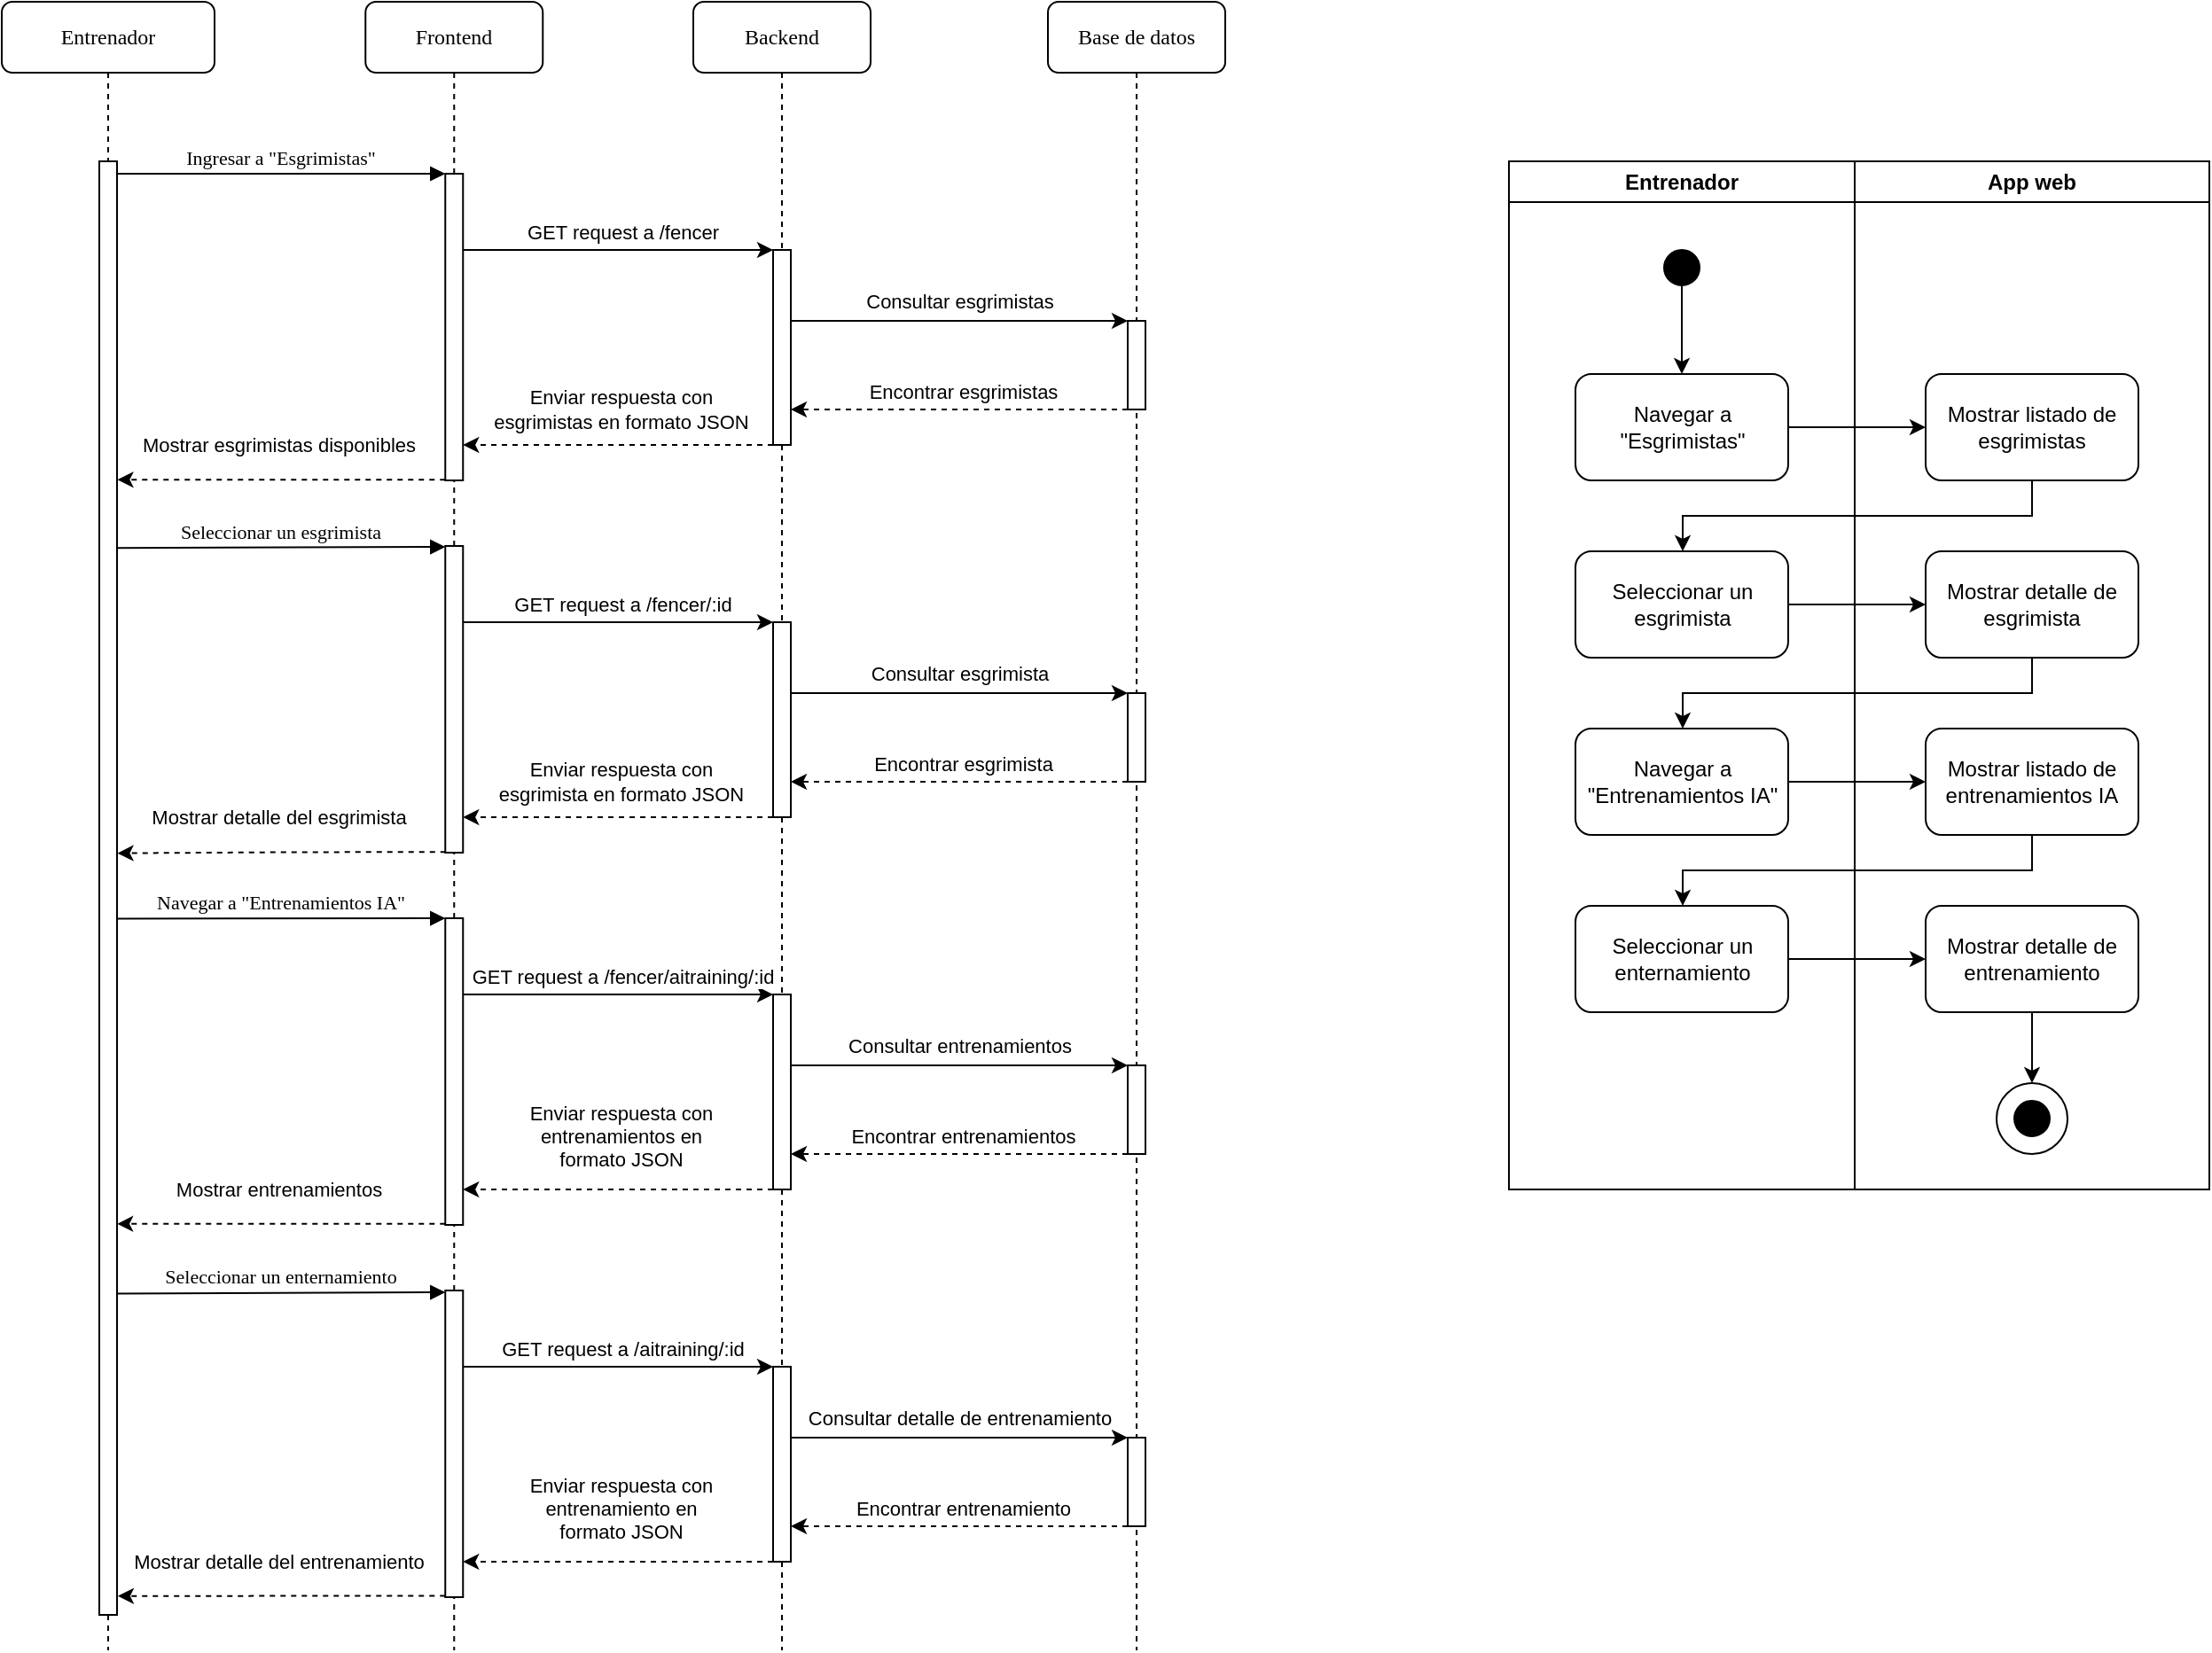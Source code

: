 <mxfile version="21.6.6" type="device">
  <diagram id="Gi5_93j05Tq5kSE1P_lF" name="Page-2">
    <mxGraphModel dx="1055" dy="622" grid="1" gridSize="10" guides="1" tooltips="1" connect="1" arrows="1" fold="1" page="1" pageScale="1" pageWidth="850" pageHeight="1100" math="0" shadow="0">
      <root>
        <mxCell id="0" />
        <mxCell id="1" parent="0" />
        <mxCell id="ZZxpTI72Ch4nWyN-9ozh-1" value="Backend" style="shape=umlLifeline;perimeter=lifelinePerimeter;whiteSpace=wrap;html=1;container=0;collapsible=0;recursiveResize=0;outlineConnect=0;rounded=1;shadow=0;comic=0;labelBackgroundColor=none;strokeWidth=1;fontFamily=Verdana;fontSize=12;align=center;" parent="1" vertex="1">
          <mxGeometry x="620" y="90" width="100" height="930" as="geometry" />
        </mxCell>
        <mxCell id="ZZxpTI72Ch4nWyN-9ozh-6" value="Base de datos" style="shape=umlLifeline;perimeter=lifelinePerimeter;whiteSpace=wrap;html=1;container=0;collapsible=0;recursiveResize=0;outlineConnect=0;rounded=1;shadow=0;comic=0;labelBackgroundColor=none;strokeWidth=1;fontFamily=Verdana;fontSize=12;align=center;" parent="1" vertex="1">
          <mxGeometry x="820" y="90" width="100" height="930" as="geometry" />
        </mxCell>
        <mxCell id="ZZxpTI72Ch4nWyN-9ozh-11" value="Entrenador" style="shape=umlLifeline;perimeter=lifelinePerimeter;whiteSpace=wrap;html=1;container=0;collapsible=0;recursiveResize=0;outlineConnect=0;rounded=1;shadow=0;comic=0;labelBackgroundColor=none;strokeWidth=1;fontFamily=Verdana;fontSize=12;align=center;" parent="1" vertex="1">
          <mxGeometry x="230" y="90" width="120" height="930" as="geometry" />
        </mxCell>
        <mxCell id="ZZxpTI72Ch4nWyN-9ozh-21" value="Frontend" style="shape=umlLifeline;perimeter=lifelinePerimeter;whiteSpace=wrap;html=1;container=0;collapsible=0;recursiveResize=0;outlineConnect=0;rounded=1;shadow=0;comic=0;labelBackgroundColor=none;strokeWidth=1;fontFamily=Verdana;fontSize=12;align=center;" parent="1" vertex="1">
          <mxGeometry x="435.13" y="90" width="100" height="930" as="geometry" />
        </mxCell>
        <mxCell id="ZZxpTI72Ch4nWyN-9ozh-12" value="" style="html=1;points=[];perimeter=orthogonalPerimeter;rounded=0;shadow=0;comic=0;labelBackgroundColor=none;strokeWidth=1;fontFamily=Verdana;fontSize=12;align=center;" parent="1" vertex="1">
          <mxGeometry x="285" y="180" width="10" height="820" as="geometry" />
        </mxCell>
        <mxCell id="mXo3GQkAn6UmXGM8vVlt-14" style="edgeStyle=orthogonalEdgeStyle;rounded=0;orthogonalLoop=1;jettySize=auto;html=1;" parent="1" source="UpYW0VXzlztQtEfswIcR-47" target="UpYW0VXzlztQtEfswIcR-48" edge="1">
          <mxGeometry relative="1" as="geometry">
            <Array as="points">
              <mxPoint x="770" y="270" />
              <mxPoint x="770" y="270" />
            </Array>
          </mxGeometry>
        </mxCell>
        <mxCell id="mXo3GQkAn6UmXGM8vVlt-15" value="Consultar esgrimistas" style="edgeLabel;html=1;align=center;verticalAlign=middle;resizable=0;points=[];" parent="mXo3GQkAn6UmXGM8vVlt-14" vertex="1" connectable="0">
          <mxGeometry x="-0.063" relative="1" as="geometry">
            <mxPoint x="6" y="-11" as="offset" />
          </mxGeometry>
        </mxCell>
        <mxCell id="mXo3GQkAn6UmXGM8vVlt-18" style="edgeStyle=orthogonalEdgeStyle;rounded=0;orthogonalLoop=1;jettySize=auto;html=1;dashed=1;" parent="1" source="UpYW0VXzlztQtEfswIcR-47" target="UpYW0VXzlztQtEfswIcR-55" edge="1">
          <mxGeometry relative="1" as="geometry">
            <Array as="points">
              <mxPoint x="610" y="340" />
              <mxPoint x="610" y="340" />
            </Array>
          </mxGeometry>
        </mxCell>
        <mxCell id="mXo3GQkAn6UmXGM8vVlt-19" value="Enviar respuesta con &lt;br&gt;esgrimistas en formato JSON" style="edgeLabel;html=1;align=center;verticalAlign=middle;resizable=0;points=[];" parent="mXo3GQkAn6UmXGM8vVlt-18" vertex="1" connectable="0">
          <mxGeometry x="-0.018" y="1" relative="1" as="geometry">
            <mxPoint y="-21" as="offset" />
          </mxGeometry>
        </mxCell>
        <mxCell id="UpYW0VXzlztQtEfswIcR-47" value="" style="html=1;points=[];perimeter=orthogonalPerimeter;rounded=0;shadow=0;comic=0;labelBackgroundColor=none;strokeWidth=1;fontFamily=Verdana;fontSize=12;align=center;" parent="1" vertex="1">
          <mxGeometry x="665" y="230" width="10" height="110" as="geometry" />
        </mxCell>
        <mxCell id="mXo3GQkAn6UmXGM8vVlt-16" style="edgeStyle=orthogonalEdgeStyle;rounded=0;orthogonalLoop=1;jettySize=auto;html=1;dashed=1;" parent="1" source="UpYW0VXzlztQtEfswIcR-48" target="UpYW0VXzlztQtEfswIcR-47" edge="1">
          <mxGeometry relative="1" as="geometry">
            <Array as="points">
              <mxPoint x="820" y="320" />
              <mxPoint x="820" y="320" />
            </Array>
          </mxGeometry>
        </mxCell>
        <mxCell id="mXo3GQkAn6UmXGM8vVlt-17" value="Encontrar esgrimistas" style="edgeLabel;html=1;align=center;verticalAlign=middle;resizable=0;points=[];" parent="mXo3GQkAn6UmXGM8vVlt-16" vertex="1" connectable="0">
          <mxGeometry x="-0.021" y="3" relative="1" as="geometry">
            <mxPoint y="-13" as="offset" />
          </mxGeometry>
        </mxCell>
        <mxCell id="UpYW0VXzlztQtEfswIcR-48" value="" style="html=1;points=[];perimeter=orthogonalPerimeter;rounded=0;shadow=0;comic=0;labelBackgroundColor=none;strokeWidth=1;fontFamily=Verdana;fontSize=12;align=center;" parent="1" vertex="1">
          <mxGeometry x="865" y="270" width="10" height="50" as="geometry" />
        </mxCell>
        <mxCell id="UpYW0VXzlztQtEfswIcR-49" value="Ingresar a &quot;Esgrimistas&quot;" style="html=1;verticalAlign=bottom;endArrow=block;entryX=0;entryY=0;labelBackgroundColor=none;fontFamily=Verdana;fontSize=11;edgeStyle=elbowEdgeStyle;elbow=vertical;" parent="1" target="UpYW0VXzlztQtEfswIcR-55" edge="1">
          <mxGeometry x="-0.006" relative="1" as="geometry">
            <mxPoint x="295" y="187" as="sourcePoint" />
            <mxPoint as="offset" />
          </mxGeometry>
        </mxCell>
        <mxCell id="mXo3GQkAn6UmXGM8vVlt-9" style="edgeStyle=orthogonalEdgeStyle;rounded=0;orthogonalLoop=1;jettySize=auto;html=1;" parent="1" source="UpYW0VXzlztQtEfswIcR-55" target="UpYW0VXzlztQtEfswIcR-47" edge="1">
          <mxGeometry relative="1" as="geometry">
            <Array as="points">
              <mxPoint x="580" y="230" />
              <mxPoint x="580" y="230" />
            </Array>
          </mxGeometry>
        </mxCell>
        <mxCell id="mXo3GQkAn6UmXGM8vVlt-12" value="GET request a /fencer" style="edgeLabel;html=1;align=center;verticalAlign=middle;resizable=0;points=[];" parent="mXo3GQkAn6UmXGM8vVlt-9" vertex="1" connectable="0">
          <mxGeometry x="0.131" y="1" relative="1" as="geometry">
            <mxPoint x="-9" y="-9" as="offset" />
          </mxGeometry>
        </mxCell>
        <mxCell id="mXo3GQkAn6UmXGM8vVlt-20" style="edgeStyle=orthogonalEdgeStyle;rounded=0;orthogonalLoop=1;jettySize=auto;html=1;entryX=1.025;entryY=0.219;entryDx=0;entryDy=0;entryPerimeter=0;dashed=1;" parent="1" source="UpYW0VXzlztQtEfswIcR-55" target="ZZxpTI72Ch4nWyN-9ozh-12" edge="1">
          <mxGeometry relative="1" as="geometry">
            <Array as="points">
              <mxPoint x="400" y="360" />
            </Array>
            <mxPoint x="300" y="360" as="targetPoint" />
          </mxGeometry>
        </mxCell>
        <mxCell id="mXo3GQkAn6UmXGM8vVlt-21" value="Mostrar esgrimistas disponibles" style="edgeLabel;html=1;align=center;verticalAlign=middle;resizable=0;points=[];" parent="mXo3GQkAn6UmXGM8vVlt-20" vertex="1" connectable="0">
          <mxGeometry x="0.226" y="3" relative="1" as="geometry">
            <mxPoint x="19" y="-23" as="offset" />
          </mxGeometry>
        </mxCell>
        <mxCell id="UpYW0VXzlztQtEfswIcR-55" value="" style="html=1;points=[];perimeter=orthogonalPerimeter;rounded=0;shadow=0;comic=0;labelBackgroundColor=none;strokeWidth=1;fontFamily=Verdana;fontSize=12;align=center;" parent="1" vertex="1">
          <mxGeometry x="480.13" y="187" width="10" height="173" as="geometry" />
        </mxCell>
        <mxCell id="18j1XGoCvIrTiXG_NGVG-17" style="edgeStyle=orthogonalEdgeStyle;rounded=0;orthogonalLoop=1;jettySize=auto;html=1;" parent="1" source="18j1XGoCvIrTiXG_NGVG-21" target="18j1XGoCvIrTiXG_NGVG-24" edge="1">
          <mxGeometry relative="1" as="geometry">
            <Array as="points">
              <mxPoint x="770" y="480" />
              <mxPoint x="770" y="480" />
            </Array>
          </mxGeometry>
        </mxCell>
        <mxCell id="18j1XGoCvIrTiXG_NGVG-18" value="Consultar esgrimista" style="edgeLabel;html=1;align=center;verticalAlign=middle;resizable=0;points=[];" parent="18j1XGoCvIrTiXG_NGVG-17" vertex="1" connectable="0">
          <mxGeometry x="-0.063" relative="1" as="geometry">
            <mxPoint x="6" y="-11" as="offset" />
          </mxGeometry>
        </mxCell>
        <mxCell id="18j1XGoCvIrTiXG_NGVG-19" style="edgeStyle=orthogonalEdgeStyle;rounded=0;orthogonalLoop=1;jettySize=auto;html=1;dashed=1;" parent="1" source="18j1XGoCvIrTiXG_NGVG-21" target="18j1XGoCvIrTiXG_NGVG-30" edge="1">
          <mxGeometry relative="1" as="geometry">
            <Array as="points">
              <mxPoint x="610" y="550" />
              <mxPoint x="610" y="550" />
            </Array>
          </mxGeometry>
        </mxCell>
        <mxCell id="18j1XGoCvIrTiXG_NGVG-20" value="Enviar respuesta con&lt;br style=&quot;border-color: var(--border-color);&quot;&gt;esgrimista en formato JSON" style="edgeLabel;html=1;align=center;verticalAlign=middle;resizable=0;points=[];" parent="18j1XGoCvIrTiXG_NGVG-19" vertex="1" connectable="0">
          <mxGeometry x="-0.018" y="1" relative="1" as="geometry">
            <mxPoint y="-21" as="offset" />
          </mxGeometry>
        </mxCell>
        <mxCell id="18j1XGoCvIrTiXG_NGVG-21" value="" style="html=1;points=[];perimeter=orthogonalPerimeter;rounded=0;shadow=0;comic=0;labelBackgroundColor=none;strokeWidth=1;fontFamily=Verdana;fontSize=12;align=center;" parent="1" vertex="1">
          <mxGeometry x="665" y="440" width="10" height="110" as="geometry" />
        </mxCell>
        <mxCell id="18j1XGoCvIrTiXG_NGVG-22" style="edgeStyle=orthogonalEdgeStyle;rounded=0;orthogonalLoop=1;jettySize=auto;html=1;dashed=1;" parent="1" source="18j1XGoCvIrTiXG_NGVG-24" target="18j1XGoCvIrTiXG_NGVG-21" edge="1">
          <mxGeometry relative="1" as="geometry">
            <Array as="points">
              <mxPoint x="820" y="530" />
              <mxPoint x="820" y="530" />
            </Array>
          </mxGeometry>
        </mxCell>
        <mxCell id="18j1XGoCvIrTiXG_NGVG-23" value="Encontrar esgrimista" style="edgeLabel;html=1;align=center;verticalAlign=middle;resizable=0;points=[];" parent="18j1XGoCvIrTiXG_NGVG-22" vertex="1" connectable="0">
          <mxGeometry x="-0.021" y="3" relative="1" as="geometry">
            <mxPoint y="-13" as="offset" />
          </mxGeometry>
        </mxCell>
        <mxCell id="18j1XGoCvIrTiXG_NGVG-24" value="" style="html=1;points=[];perimeter=orthogonalPerimeter;rounded=0;shadow=0;comic=0;labelBackgroundColor=none;strokeWidth=1;fontFamily=Verdana;fontSize=12;align=center;" parent="1" vertex="1">
          <mxGeometry x="865" y="480" width="10" height="50" as="geometry" />
        </mxCell>
        <mxCell id="18j1XGoCvIrTiXG_NGVG-25" value="Seleccionar un esgrimista" style="html=1;verticalAlign=bottom;endArrow=block;entryX=0;entryY=0;labelBackgroundColor=none;fontFamily=Verdana;fontSize=11;edgeStyle=elbowEdgeStyle;elbow=vertical;exitX=1.011;exitY=0.266;exitDx=0;exitDy=0;exitPerimeter=0;" parent="1" target="18j1XGoCvIrTiXG_NGVG-30" edge="1" source="ZZxpTI72Ch4nWyN-9ozh-12">
          <mxGeometry x="-0.006" relative="1" as="geometry">
            <mxPoint x="300" y="400" as="sourcePoint" />
            <mxPoint as="offset" />
          </mxGeometry>
        </mxCell>
        <mxCell id="18j1XGoCvIrTiXG_NGVG-26" style="edgeStyle=orthogonalEdgeStyle;rounded=0;orthogonalLoop=1;jettySize=auto;html=1;" parent="1" source="18j1XGoCvIrTiXG_NGVG-30" target="18j1XGoCvIrTiXG_NGVG-21" edge="1">
          <mxGeometry relative="1" as="geometry">
            <Array as="points">
              <mxPoint x="580" y="440" />
              <mxPoint x="580" y="440" />
            </Array>
          </mxGeometry>
        </mxCell>
        <mxCell id="18j1XGoCvIrTiXG_NGVG-27" value="GET request a /fencer/:id" style="edgeLabel;html=1;align=center;verticalAlign=middle;resizable=0;points=[];" parent="18j1XGoCvIrTiXG_NGVG-26" vertex="1" connectable="0">
          <mxGeometry x="0.131" y="1" relative="1" as="geometry">
            <mxPoint x="-9" y="-9" as="offset" />
          </mxGeometry>
        </mxCell>
        <mxCell id="18j1XGoCvIrTiXG_NGVG-28" style="edgeStyle=orthogonalEdgeStyle;rounded=0;orthogonalLoop=1;jettySize=auto;html=1;entryX=1.027;entryY=0.476;entryDx=0;entryDy=0;entryPerimeter=0;exitX=0.024;exitY=0.998;exitDx=0;exitDy=0;exitPerimeter=0;dashed=1;" parent="1" source="18j1XGoCvIrTiXG_NGVG-30" target="ZZxpTI72Ch4nWyN-9ozh-12" edge="1">
          <mxGeometry relative="1" as="geometry">
            <Array as="points">
              <mxPoint x="400" y="570" />
            </Array>
            <mxPoint x="300" y="570" as="targetPoint" />
          </mxGeometry>
        </mxCell>
        <mxCell id="18j1XGoCvIrTiXG_NGVG-29" value="Mostrar detalle del esgrimista" style="edgeLabel;html=1;align=center;verticalAlign=middle;resizable=0;points=[];" parent="18j1XGoCvIrTiXG_NGVG-28" vertex="1" connectable="0">
          <mxGeometry x="0.226" y="3" relative="1" as="geometry">
            <mxPoint x="19" y="-23" as="offset" />
          </mxGeometry>
        </mxCell>
        <mxCell id="18j1XGoCvIrTiXG_NGVG-30" value="" style="html=1;points=[];perimeter=orthogonalPerimeter;rounded=0;shadow=0;comic=0;labelBackgroundColor=none;strokeWidth=1;fontFamily=Verdana;fontSize=12;align=center;" parent="1" vertex="1">
          <mxGeometry x="480.13" y="397" width="10" height="173" as="geometry" />
        </mxCell>
        <mxCell id="18j1XGoCvIrTiXG_NGVG-32" style="edgeStyle=orthogonalEdgeStyle;rounded=0;orthogonalLoop=1;jettySize=auto;html=1;" parent="1" source="18j1XGoCvIrTiXG_NGVG-36" target="18j1XGoCvIrTiXG_NGVG-39" edge="1">
          <mxGeometry relative="1" as="geometry">
            <Array as="points">
              <mxPoint x="770" y="690" />
              <mxPoint x="770" y="690" />
            </Array>
          </mxGeometry>
        </mxCell>
        <mxCell id="18j1XGoCvIrTiXG_NGVG-33" value="Consultar entrenamientos" style="edgeLabel;html=1;align=center;verticalAlign=middle;resizable=0;points=[];" parent="18j1XGoCvIrTiXG_NGVG-32" vertex="1" connectable="0">
          <mxGeometry x="-0.063" relative="1" as="geometry">
            <mxPoint x="6" y="-11" as="offset" />
          </mxGeometry>
        </mxCell>
        <mxCell id="18j1XGoCvIrTiXG_NGVG-34" style="edgeStyle=orthogonalEdgeStyle;rounded=0;orthogonalLoop=1;jettySize=auto;html=1;dashed=1;" parent="1" source="18j1XGoCvIrTiXG_NGVG-36" target="18j1XGoCvIrTiXG_NGVG-45" edge="1">
          <mxGeometry relative="1" as="geometry">
            <Array as="points">
              <mxPoint x="610" y="760" />
              <mxPoint x="610" y="760" />
            </Array>
          </mxGeometry>
        </mxCell>
        <mxCell id="18j1XGoCvIrTiXG_NGVG-35" value="Enviar respuesta con&lt;br style=&quot;border-color: var(--border-color);&quot;&gt;entrenamientos en&lt;br style=&quot;border-color: var(--border-color);&quot;&gt;formato JSON" style="edgeLabel;html=1;align=center;verticalAlign=middle;resizable=0;points=[];" parent="18j1XGoCvIrTiXG_NGVG-34" vertex="1" connectable="0">
          <mxGeometry x="-0.018" y="1" relative="1" as="geometry">
            <mxPoint y="-31" as="offset" />
          </mxGeometry>
        </mxCell>
        <mxCell id="18j1XGoCvIrTiXG_NGVG-36" value="" style="html=1;points=[];perimeter=orthogonalPerimeter;rounded=0;shadow=0;comic=0;labelBackgroundColor=none;strokeWidth=1;fontFamily=Verdana;fontSize=12;align=center;" parent="1" vertex="1">
          <mxGeometry x="665" y="650" width="10" height="110" as="geometry" />
        </mxCell>
        <mxCell id="18j1XGoCvIrTiXG_NGVG-37" style="edgeStyle=orthogonalEdgeStyle;rounded=0;orthogonalLoop=1;jettySize=auto;html=1;dashed=1;" parent="1" source="18j1XGoCvIrTiXG_NGVG-39" target="18j1XGoCvIrTiXG_NGVG-36" edge="1">
          <mxGeometry relative="1" as="geometry">
            <Array as="points">
              <mxPoint x="820" y="740" />
              <mxPoint x="820" y="740" />
            </Array>
          </mxGeometry>
        </mxCell>
        <mxCell id="18j1XGoCvIrTiXG_NGVG-38" value="Encontrar entrenamientos" style="edgeLabel;html=1;align=center;verticalAlign=middle;resizable=0;points=[];" parent="18j1XGoCvIrTiXG_NGVG-37" vertex="1" connectable="0">
          <mxGeometry x="-0.021" y="3" relative="1" as="geometry">
            <mxPoint y="-13" as="offset" />
          </mxGeometry>
        </mxCell>
        <mxCell id="18j1XGoCvIrTiXG_NGVG-39" value="" style="html=1;points=[];perimeter=orthogonalPerimeter;rounded=0;shadow=0;comic=0;labelBackgroundColor=none;strokeWidth=1;fontFamily=Verdana;fontSize=12;align=center;" parent="1" vertex="1">
          <mxGeometry x="865" y="690" width="10" height="50" as="geometry" />
        </mxCell>
        <mxCell id="18j1XGoCvIrTiXG_NGVG-40" value="Navegar a &quot;Entrenamientos IA&quot;" style="html=1;verticalAlign=bottom;endArrow=block;entryX=0;entryY=0;labelBackgroundColor=none;fontFamily=Verdana;fontSize=11;edgeStyle=elbowEdgeStyle;elbow=vertical;exitX=1.008;exitY=0.521;exitDx=0;exitDy=0;exitPerimeter=0;" parent="1" target="18j1XGoCvIrTiXG_NGVG-45" edge="1" source="ZZxpTI72Ch4nWyN-9ozh-12">
          <mxGeometry x="-0.006" relative="1" as="geometry">
            <mxPoint x="300" y="607" as="sourcePoint" />
            <mxPoint as="offset" />
          </mxGeometry>
        </mxCell>
        <mxCell id="18j1XGoCvIrTiXG_NGVG-41" style="edgeStyle=orthogonalEdgeStyle;rounded=0;orthogonalLoop=1;jettySize=auto;html=1;" parent="1" source="18j1XGoCvIrTiXG_NGVG-45" target="18j1XGoCvIrTiXG_NGVG-36" edge="1">
          <mxGeometry relative="1" as="geometry">
            <Array as="points">
              <mxPoint x="580" y="650" />
              <mxPoint x="580" y="650" />
            </Array>
          </mxGeometry>
        </mxCell>
        <mxCell id="18j1XGoCvIrTiXG_NGVG-42" value="GET request a /fencer/aitraining/:id" style="edgeLabel;html=1;align=center;verticalAlign=middle;resizable=0;points=[];" parent="18j1XGoCvIrTiXG_NGVG-41" vertex="1" connectable="0">
          <mxGeometry x="0.131" y="1" relative="1" as="geometry">
            <mxPoint x="-9" y="-9" as="offset" />
          </mxGeometry>
        </mxCell>
        <mxCell id="18j1XGoCvIrTiXG_NGVG-43" style="edgeStyle=orthogonalEdgeStyle;rounded=0;orthogonalLoop=1;jettySize=auto;html=1;entryX=1.008;entryY=0.731;entryDx=0;entryDy=0;entryPerimeter=0;dashed=1;" parent="1" source="18j1XGoCvIrTiXG_NGVG-45" target="ZZxpTI72Ch4nWyN-9ozh-12" edge="1">
          <mxGeometry relative="1" as="geometry">
            <Array as="points">
              <mxPoint x="400" y="780" />
            </Array>
            <mxPoint x="300" y="780" as="targetPoint" />
          </mxGeometry>
        </mxCell>
        <mxCell id="18j1XGoCvIrTiXG_NGVG-44" value="Mostrar entrenamientos" style="edgeLabel;html=1;align=center;verticalAlign=middle;resizable=0;points=[];" parent="18j1XGoCvIrTiXG_NGVG-43" vertex="1" connectable="0">
          <mxGeometry x="0.226" y="3" relative="1" as="geometry">
            <mxPoint x="19" y="-23" as="offset" />
          </mxGeometry>
        </mxCell>
        <mxCell id="18j1XGoCvIrTiXG_NGVG-45" value="" style="html=1;points=[];perimeter=orthogonalPerimeter;rounded=0;shadow=0;comic=0;labelBackgroundColor=none;strokeWidth=1;fontFamily=Verdana;fontSize=12;align=center;" parent="1" vertex="1">
          <mxGeometry x="480.13" y="607" width="10" height="173" as="geometry" />
        </mxCell>
        <mxCell id="18j1XGoCvIrTiXG_NGVG-48" style="edgeStyle=orthogonalEdgeStyle;rounded=0;orthogonalLoop=1;jettySize=auto;html=1;" parent="1" source="18j1XGoCvIrTiXG_NGVG-52" target="18j1XGoCvIrTiXG_NGVG-55" edge="1">
          <mxGeometry relative="1" as="geometry">
            <Array as="points">
              <mxPoint x="770" y="900" />
              <mxPoint x="770" y="900" />
            </Array>
          </mxGeometry>
        </mxCell>
        <mxCell id="18j1XGoCvIrTiXG_NGVG-49" value="Consultar detalle de entrenamiento" style="edgeLabel;html=1;align=center;verticalAlign=middle;resizable=0;points=[];" parent="18j1XGoCvIrTiXG_NGVG-48" vertex="1" connectable="0">
          <mxGeometry x="-0.063" relative="1" as="geometry">
            <mxPoint x="6" y="-11" as="offset" />
          </mxGeometry>
        </mxCell>
        <mxCell id="18j1XGoCvIrTiXG_NGVG-50" style="edgeStyle=orthogonalEdgeStyle;rounded=0;orthogonalLoop=1;jettySize=auto;html=1;dashed=1;" parent="1" source="18j1XGoCvIrTiXG_NGVG-52" target="18j1XGoCvIrTiXG_NGVG-61" edge="1">
          <mxGeometry relative="1" as="geometry">
            <Array as="points">
              <mxPoint x="610" y="970" />
              <mxPoint x="610" y="970" />
            </Array>
          </mxGeometry>
        </mxCell>
        <mxCell id="18j1XGoCvIrTiXG_NGVG-51" value="Enviar respuesta con&lt;br style=&quot;border-color: var(--border-color);&quot;&gt;entrenamiento en&lt;br style=&quot;border-color: var(--border-color);&quot;&gt;formato JSON" style="edgeLabel;html=1;align=center;verticalAlign=middle;resizable=0;points=[];" parent="18j1XGoCvIrTiXG_NGVG-50" vertex="1" connectable="0">
          <mxGeometry x="-0.018" y="1" relative="1" as="geometry">
            <mxPoint y="-31" as="offset" />
          </mxGeometry>
        </mxCell>
        <mxCell id="18j1XGoCvIrTiXG_NGVG-52" value="" style="html=1;points=[];perimeter=orthogonalPerimeter;rounded=0;shadow=0;comic=0;labelBackgroundColor=none;strokeWidth=1;fontFamily=Verdana;fontSize=12;align=center;" parent="1" vertex="1">
          <mxGeometry x="665" y="860" width="10" height="110" as="geometry" />
        </mxCell>
        <mxCell id="18j1XGoCvIrTiXG_NGVG-53" style="edgeStyle=orthogonalEdgeStyle;rounded=0;orthogonalLoop=1;jettySize=auto;html=1;dashed=1;" parent="1" source="18j1XGoCvIrTiXG_NGVG-55" target="18j1XGoCvIrTiXG_NGVG-52" edge="1">
          <mxGeometry relative="1" as="geometry">
            <Array as="points">
              <mxPoint x="820" y="950" />
              <mxPoint x="820" y="950" />
            </Array>
          </mxGeometry>
        </mxCell>
        <mxCell id="18j1XGoCvIrTiXG_NGVG-54" value="Encontrar entrenamiento" style="edgeLabel;html=1;align=center;verticalAlign=middle;resizable=0;points=[];" parent="18j1XGoCvIrTiXG_NGVG-53" vertex="1" connectable="0">
          <mxGeometry x="-0.021" y="3" relative="1" as="geometry">
            <mxPoint y="-13" as="offset" />
          </mxGeometry>
        </mxCell>
        <mxCell id="18j1XGoCvIrTiXG_NGVG-55" value="" style="html=1;points=[];perimeter=orthogonalPerimeter;rounded=0;shadow=0;comic=0;labelBackgroundColor=none;strokeWidth=1;fontFamily=Verdana;fontSize=12;align=center;" parent="1" vertex="1">
          <mxGeometry x="865" y="900" width="10" height="50" as="geometry" />
        </mxCell>
        <mxCell id="18j1XGoCvIrTiXG_NGVG-56" value="Seleccionar un enternamiento" style="html=1;verticalAlign=bottom;endArrow=block;entryX=0;entryY=0;labelBackgroundColor=none;fontFamily=Verdana;fontSize=11;edgeStyle=elbowEdgeStyle;elbow=vertical;exitX=1.027;exitY=0.779;exitDx=0;exitDy=0;exitPerimeter=0;" parent="1" target="18j1XGoCvIrTiXG_NGVG-61" edge="1" source="ZZxpTI72Ch4nWyN-9ozh-12">
          <mxGeometry x="-0.006" relative="1" as="geometry">
            <mxPoint x="300" y="820" as="sourcePoint" />
            <mxPoint as="offset" />
          </mxGeometry>
        </mxCell>
        <mxCell id="18j1XGoCvIrTiXG_NGVG-57" style="edgeStyle=orthogonalEdgeStyle;rounded=0;orthogonalLoop=1;jettySize=auto;html=1;" parent="1" source="18j1XGoCvIrTiXG_NGVG-61" target="18j1XGoCvIrTiXG_NGVG-52" edge="1">
          <mxGeometry relative="1" as="geometry">
            <Array as="points">
              <mxPoint x="580" y="860" />
              <mxPoint x="580" y="860" />
            </Array>
          </mxGeometry>
        </mxCell>
        <mxCell id="18j1XGoCvIrTiXG_NGVG-58" value="GET request a /aitraining/:id" style="edgeLabel;html=1;align=center;verticalAlign=middle;resizable=0;points=[];" parent="18j1XGoCvIrTiXG_NGVG-57" vertex="1" connectable="0">
          <mxGeometry x="0.131" y="1" relative="1" as="geometry">
            <mxPoint x="-9" y="-9" as="offset" />
          </mxGeometry>
        </mxCell>
        <mxCell id="18j1XGoCvIrTiXG_NGVG-59" style="edgeStyle=orthogonalEdgeStyle;rounded=0;orthogonalLoop=1;jettySize=auto;html=1;entryX=1.046;entryY=0.987;entryDx=0;entryDy=0;entryPerimeter=0;dashed=1;" parent="1" source="18j1XGoCvIrTiXG_NGVG-61" target="ZZxpTI72Ch4nWyN-9ozh-12" edge="1">
          <mxGeometry relative="1" as="geometry">
            <Array as="points">
              <mxPoint x="400" y="990" />
            </Array>
            <mxPoint x="310" y="990" as="targetPoint" />
          </mxGeometry>
        </mxCell>
        <mxCell id="18j1XGoCvIrTiXG_NGVG-60" value="Mostrar detalle del entrenamiento" style="edgeLabel;html=1;align=center;verticalAlign=middle;resizable=0;points=[];" parent="18j1XGoCvIrTiXG_NGVG-59" vertex="1" connectable="0">
          <mxGeometry x="0.226" y="3" relative="1" as="geometry">
            <mxPoint x="19" y="-23" as="offset" />
          </mxGeometry>
        </mxCell>
        <mxCell id="18j1XGoCvIrTiXG_NGVG-61" value="" style="html=1;points=[];perimeter=orthogonalPerimeter;rounded=0;shadow=0;comic=0;labelBackgroundColor=none;strokeWidth=1;fontFamily=Verdana;fontSize=12;align=center;" parent="1" vertex="1">
          <mxGeometry x="480.13" y="817" width="10" height="173" as="geometry" />
        </mxCell>
        <mxCell id="S5m8VR_HZ--lrlstfprA-1" value="Entrenador" style="swimlane;whiteSpace=wrap;html=1;" parent="1" vertex="1">
          <mxGeometry x="1080" y="180" width="195" height="580" as="geometry" />
        </mxCell>
        <mxCell id="18j1XGoCvIrTiXG_NGVG-65" value="Seleccionar un esgrimista" style="rounded=1;whiteSpace=wrap;html=1;" parent="S5m8VR_HZ--lrlstfprA-1" vertex="1">
          <mxGeometry x="37.5" y="220" width="120" height="60" as="geometry" />
        </mxCell>
        <mxCell id="18j1XGoCvIrTiXG_NGVG-67" value="Navegar a &quot;Entrenamientos IA&quot;" style="rounded=1;whiteSpace=wrap;html=1;" parent="S5m8VR_HZ--lrlstfprA-1" vertex="1">
          <mxGeometry x="37.5" y="320" width="120" height="60" as="geometry" />
        </mxCell>
        <mxCell id="18j1XGoCvIrTiXG_NGVG-69" value="Seleccionar un enternamiento" style="rounded=1;whiteSpace=wrap;html=1;" parent="S5m8VR_HZ--lrlstfprA-1" vertex="1">
          <mxGeometry x="37.5" y="420" width="120" height="60" as="geometry" />
        </mxCell>
        <mxCell id="18j1XGoCvIrTiXG_NGVG-85" value="" style="ellipse;whiteSpace=wrap;html=1;aspect=fixed;fillColor=#000000;" parent="S5m8VR_HZ--lrlstfprA-1" vertex="1">
          <mxGeometry x="87.5" y="50" width="20" height="20" as="geometry" />
        </mxCell>
        <mxCell id="18j1XGoCvIrTiXG_NGVG-63" value="Navegar a &quot;Esgrimistas&quot;" style="rounded=1;whiteSpace=wrap;html=1;" parent="S5m8VR_HZ--lrlstfprA-1" vertex="1">
          <mxGeometry x="37.5" y="120" width="120" height="60" as="geometry" />
        </mxCell>
        <mxCell id="S5m8VR_HZ--lrlstfprA-4" value="" style="edgeStyle=orthogonalEdgeStyle;rounded=0;orthogonalLoop=1;jettySize=auto;html=1;" parent="S5m8VR_HZ--lrlstfprA-1" source="18j1XGoCvIrTiXG_NGVG-85" target="18j1XGoCvIrTiXG_NGVG-63" edge="1">
          <mxGeometry relative="1" as="geometry" />
        </mxCell>
        <mxCell id="ePJA7sKkPswgZLmJT1RE-1" value="App web" style="swimlane;whiteSpace=wrap;html=1;" parent="1" vertex="1">
          <mxGeometry x="1275" y="180" width="200" height="580" as="geometry" />
        </mxCell>
        <mxCell id="ePJA7sKkPswgZLmJT1RE-2" value="Mostrar listado de esgrimistas" style="rounded=1;whiteSpace=wrap;html=1;" parent="ePJA7sKkPswgZLmJT1RE-1" vertex="1">
          <mxGeometry x="40" y="120" width="120" height="60" as="geometry" />
        </mxCell>
        <mxCell id="ePJA7sKkPswgZLmJT1RE-4" value="Mostrar detalle de esgrimista" style="rounded=1;whiteSpace=wrap;html=1;" parent="ePJA7sKkPswgZLmJT1RE-1" vertex="1">
          <mxGeometry x="40" y="220" width="120" height="60" as="geometry" />
        </mxCell>
        <mxCell id="ePJA7sKkPswgZLmJT1RE-5" value="Mostrar listado de entrenamientos IA" style="rounded=1;whiteSpace=wrap;html=1;" parent="ePJA7sKkPswgZLmJT1RE-1" vertex="1">
          <mxGeometry x="40" y="320" width="120" height="60" as="geometry" />
        </mxCell>
        <mxCell id="GGwBDlqm0n56G8IRmdx8-1" style="edgeStyle=orthogonalEdgeStyle;rounded=0;orthogonalLoop=1;jettySize=auto;html=1;entryX=0.5;entryY=0;entryDx=0;entryDy=0;" parent="ePJA7sKkPswgZLmJT1RE-1" source="ePJA7sKkPswgZLmJT1RE-6" target="18j1XGoCvIrTiXG_NGVG-71" edge="1">
          <mxGeometry relative="1" as="geometry" />
        </mxCell>
        <mxCell id="ePJA7sKkPswgZLmJT1RE-6" value="Mostrar detalle de entrenamiento" style="rounded=1;whiteSpace=wrap;html=1;" parent="ePJA7sKkPswgZLmJT1RE-1" vertex="1">
          <mxGeometry x="40" y="420" width="120" height="60" as="geometry" />
        </mxCell>
        <mxCell id="18j1XGoCvIrTiXG_NGVG-73" value="" style="group" parent="ePJA7sKkPswgZLmJT1RE-1" vertex="1" connectable="0">
          <mxGeometry x="80" y="520" width="40" height="40" as="geometry" />
        </mxCell>
        <mxCell id="18j1XGoCvIrTiXG_NGVG-71" value="" style="ellipse;whiteSpace=wrap;html=1;aspect=fixed;" parent="18j1XGoCvIrTiXG_NGVG-73" vertex="1">
          <mxGeometry width="40" height="40" as="geometry" />
        </mxCell>
        <mxCell id="18j1XGoCvIrTiXG_NGVG-72" value="" style="ellipse;whiteSpace=wrap;html=1;aspect=fixed;fillColor=#000000;" parent="18j1XGoCvIrTiXG_NGVG-73" vertex="1">
          <mxGeometry x="10" y="10" width="20" height="20" as="geometry" />
        </mxCell>
        <mxCell id="ePJA7sKkPswgZLmJT1RE-7" value="" style="edgeStyle=orthogonalEdgeStyle;rounded=0;orthogonalLoop=1;jettySize=auto;html=1;" parent="1" source="18j1XGoCvIrTiXG_NGVG-63" target="ePJA7sKkPswgZLmJT1RE-2" edge="1">
          <mxGeometry relative="1" as="geometry" />
        </mxCell>
        <mxCell id="ePJA7sKkPswgZLmJT1RE-8" value="" style="edgeStyle=orthogonalEdgeStyle;rounded=0;orthogonalLoop=1;jettySize=auto;html=1;" parent="1" source="18j1XGoCvIrTiXG_NGVG-65" target="ePJA7sKkPswgZLmJT1RE-4" edge="1">
          <mxGeometry relative="1" as="geometry" />
        </mxCell>
        <mxCell id="ePJA7sKkPswgZLmJT1RE-9" value="" style="edgeStyle=orthogonalEdgeStyle;rounded=0;orthogonalLoop=1;jettySize=auto;html=1;" parent="1" source="18j1XGoCvIrTiXG_NGVG-67" target="ePJA7sKkPswgZLmJT1RE-5" edge="1">
          <mxGeometry relative="1" as="geometry" />
        </mxCell>
        <mxCell id="ePJA7sKkPswgZLmJT1RE-10" value="" style="edgeStyle=orthogonalEdgeStyle;rounded=0;orthogonalLoop=1;jettySize=auto;html=1;" parent="1" source="18j1XGoCvIrTiXG_NGVG-69" target="ePJA7sKkPswgZLmJT1RE-6" edge="1">
          <mxGeometry relative="1" as="geometry" />
        </mxCell>
        <mxCell id="ePJA7sKkPswgZLmJT1RE-13" style="edgeStyle=orthogonalEdgeStyle;rounded=0;orthogonalLoop=1;jettySize=auto;html=1;" parent="1" source="ePJA7sKkPswgZLmJT1RE-5" target="18j1XGoCvIrTiXG_NGVG-69" edge="1">
          <mxGeometry relative="1" as="geometry">
            <Array as="points">
              <mxPoint x="1375" y="580" />
              <mxPoint x="1178" y="580" />
            </Array>
          </mxGeometry>
        </mxCell>
        <mxCell id="ePJA7sKkPswgZLmJT1RE-14" style="edgeStyle=orthogonalEdgeStyle;rounded=0;orthogonalLoop=1;jettySize=auto;html=1;" parent="1" source="ePJA7sKkPswgZLmJT1RE-4" target="18j1XGoCvIrTiXG_NGVG-67" edge="1">
          <mxGeometry relative="1" as="geometry">
            <Array as="points">
              <mxPoint x="1375" y="480" />
              <mxPoint x="1178" y="480" />
            </Array>
          </mxGeometry>
        </mxCell>
        <mxCell id="ePJA7sKkPswgZLmJT1RE-15" style="edgeStyle=orthogonalEdgeStyle;rounded=0;orthogonalLoop=1;jettySize=auto;html=1;" parent="1" source="ePJA7sKkPswgZLmJT1RE-2" target="18j1XGoCvIrTiXG_NGVG-65" edge="1">
          <mxGeometry relative="1" as="geometry">
            <Array as="points">
              <mxPoint x="1375" y="380" />
              <mxPoint x="1178" y="380" />
            </Array>
          </mxGeometry>
        </mxCell>
      </root>
    </mxGraphModel>
  </diagram>
</mxfile>
